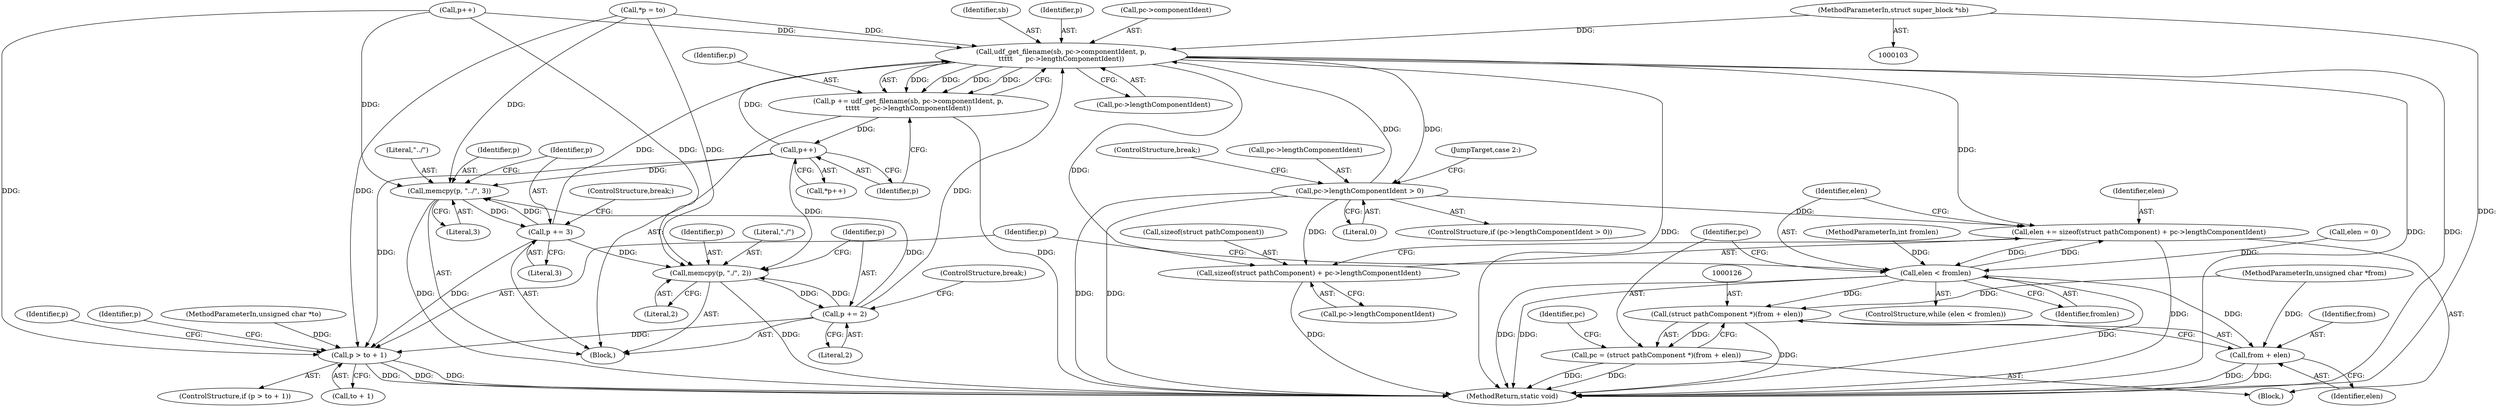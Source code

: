 digraph "1_linux_0e5cc9a40ada6046e6bc3bdfcd0c0d7e4b706b14_1@pointer" {
"1000104" [label="(MethodParameterIn,struct super_block *sb)"];
"1000174" [label="(Call,udf_get_filename(sb, pc->componentIdent, p,\n\t\t\t\t\t      pc->lengthComponentIdent))"];
"1000137" [label="(Call,pc->lengthComponentIdent > 0)"];
"1000189" [label="(Call,elen += sizeof(struct pathComponent) + pc->lengthComponentIdent)"];
"1000119" [label="(Call,elen < fromlen)"];
"1000125" [label="(Call,(struct pathComponent *)(from + elen))"];
"1000123" [label="(Call,pc = (struct pathComponent *)(from + elen))"];
"1000127" [label="(Call,from + elen)"];
"1000191" [label="(Call,sizeof(struct pathComponent) + pc->lengthComponentIdent)"];
"1000172" [label="(Call,p += udf_get_filename(sb, pc->componentIdent, p,\n\t\t\t\t\t      pc->lengthComponentIdent))"];
"1000185" [label="(Call,p++)"];
"1000154" [label="(Call,memcpy(p, \"../\", 3))"];
"1000158" [label="(Call,p += 3)"];
"1000163" [label="(Call,memcpy(p, \"./\", 2))"];
"1000167" [label="(Call,p += 2)"];
"1000198" [label="(Call,p > to + 1)"];
"1000197" [label="(ControlStructure,if (p > to + 1))"];
"1000166" [label="(Literal,2)"];
"1000175" [label="(Identifier,sb)"];
"1000198" [label="(Call,p > to + 1)"];
"1000128" [label="(Identifier,from)"];
"1000122" [label="(Block,)"];
"1000191" [label="(Call,sizeof(struct pathComponent) + pc->lengthComponentIdent)"];
"1000186" [label="(Identifier,p)"];
"1000137" [label="(Call,pc->lengthComponentIdent > 0)"];
"1000143" [label="(JumpTarget,case 2:)"];
"1000167" [label="(Call,p += 2)"];
"1000194" [label="(Call,pc->lengthComponentIdent)"];
"1000215" [label="(MethodReturn,static void)"];
"1000212" [label="(Identifier,p)"];
"1000180" [label="(Call,pc->lengthComponentIdent)"];
"1000157" [label="(Literal,3)"];
"1000155" [label="(Identifier,p)"];
"1000104" [label="(MethodParameterIn,struct super_block *sb)"];
"1000111" [label="(Call,elen = 0)"];
"1000141" [label="(Literal,0)"];
"1000205" [label="(Identifier,p)"];
"1000165" [label="(Literal,\"./\")"];
"1000189" [label="(Call,elen += sizeof(struct pathComponent) + pc->lengthComponentIdent)"];
"1000120" [label="(Identifier,elen)"];
"1000190" [label="(Identifier,elen)"];
"1000184" [label="(Call,*p++)"];
"1000142" [label="(ControlStructure,break;)"];
"1000156" [label="(Literal,\"../\")"];
"1000119" [label="(Call,elen < fromlen)"];
"1000118" [label="(ControlStructure,while (elen < fromlen))"];
"1000136" [label="(ControlStructure,if (pc->lengthComponentIdent > 0))"];
"1000138" [label="(Call,pc->lengthComponentIdent)"];
"1000160" [label="(Literal,3)"];
"1000161" [label="(ControlStructure,break;)"];
"1000164" [label="(Identifier,p)"];
"1000169" [label="(Literal,2)"];
"1000200" [label="(Call,to + 1)"];
"1000124" [label="(Identifier,pc)"];
"1000129" [label="(Identifier,elen)"];
"1000107" [label="(MethodParameterIn,unsigned char *to)"];
"1000159" [label="(Identifier,p)"];
"1000125" [label="(Call,(struct pathComponent *)(from + elen))"];
"1000127" [label="(Call,from + elen)"];
"1000168" [label="(Identifier,p)"];
"1000163" [label="(Call,memcpy(p, \"./\", 2))"];
"1000106" [label="(MethodParameterIn,int fromlen)"];
"1000149" [label="(Call,p++)"];
"1000115" [label="(Call,*p = to)"];
"1000154" [label="(Call,memcpy(p, \"../\", 3))"];
"1000179" [label="(Identifier,p)"];
"1000176" [label="(Call,pc->componentIdent)"];
"1000134" [label="(Block,)"];
"1000192" [label="(Call,sizeof(struct pathComponent))"];
"1000174" [label="(Call,udf_get_filename(sb, pc->componentIdent, p,\n\t\t\t\t\t      pc->lengthComponentIdent))"];
"1000132" [label="(Identifier,pc)"];
"1000170" [label="(ControlStructure,break;)"];
"1000173" [label="(Identifier,p)"];
"1000105" [label="(MethodParameterIn,unsigned char *from)"];
"1000172" [label="(Call,p += udf_get_filename(sb, pc->componentIdent, p,\n\t\t\t\t\t      pc->lengthComponentIdent))"];
"1000158" [label="(Call,p += 3)"];
"1000185" [label="(Call,p++)"];
"1000199" [label="(Identifier,p)"];
"1000121" [label="(Identifier,fromlen)"];
"1000123" [label="(Call,pc = (struct pathComponent *)(from + elen))"];
"1000104" -> "1000103"  [label="AST: "];
"1000104" -> "1000215"  [label="DDG: "];
"1000104" -> "1000174"  [label="DDG: "];
"1000174" -> "1000172"  [label="AST: "];
"1000174" -> "1000180"  [label="CFG: "];
"1000175" -> "1000174"  [label="AST: "];
"1000176" -> "1000174"  [label="AST: "];
"1000179" -> "1000174"  [label="AST: "];
"1000180" -> "1000174"  [label="AST: "];
"1000172" -> "1000174"  [label="CFG: "];
"1000174" -> "1000215"  [label="DDG: "];
"1000174" -> "1000215"  [label="DDG: "];
"1000174" -> "1000215"  [label="DDG: "];
"1000174" -> "1000137"  [label="DDG: "];
"1000174" -> "1000172"  [label="DDG: "];
"1000174" -> "1000172"  [label="DDG: "];
"1000174" -> "1000172"  [label="DDG: "];
"1000174" -> "1000172"  [label="DDG: "];
"1000158" -> "1000174"  [label="DDG: "];
"1000149" -> "1000174"  [label="DDG: "];
"1000115" -> "1000174"  [label="DDG: "];
"1000167" -> "1000174"  [label="DDG: "];
"1000185" -> "1000174"  [label="DDG: "];
"1000137" -> "1000174"  [label="DDG: "];
"1000174" -> "1000189"  [label="DDG: "];
"1000174" -> "1000191"  [label="DDG: "];
"1000137" -> "1000136"  [label="AST: "];
"1000137" -> "1000141"  [label="CFG: "];
"1000138" -> "1000137"  [label="AST: "];
"1000141" -> "1000137"  [label="AST: "];
"1000142" -> "1000137"  [label="CFG: "];
"1000143" -> "1000137"  [label="CFG: "];
"1000137" -> "1000215"  [label="DDG: "];
"1000137" -> "1000215"  [label="DDG: "];
"1000137" -> "1000189"  [label="DDG: "];
"1000137" -> "1000191"  [label="DDG: "];
"1000189" -> "1000122"  [label="AST: "];
"1000189" -> "1000191"  [label="CFG: "];
"1000190" -> "1000189"  [label="AST: "];
"1000191" -> "1000189"  [label="AST: "];
"1000120" -> "1000189"  [label="CFG: "];
"1000189" -> "1000215"  [label="DDG: "];
"1000189" -> "1000119"  [label="DDG: "];
"1000119" -> "1000189"  [label="DDG: "];
"1000119" -> "1000118"  [label="AST: "];
"1000119" -> "1000121"  [label="CFG: "];
"1000120" -> "1000119"  [label="AST: "];
"1000121" -> "1000119"  [label="AST: "];
"1000124" -> "1000119"  [label="CFG: "];
"1000199" -> "1000119"  [label="CFG: "];
"1000119" -> "1000215"  [label="DDG: "];
"1000119" -> "1000215"  [label="DDG: "];
"1000119" -> "1000215"  [label="DDG: "];
"1000111" -> "1000119"  [label="DDG: "];
"1000106" -> "1000119"  [label="DDG: "];
"1000119" -> "1000125"  [label="DDG: "];
"1000119" -> "1000127"  [label="DDG: "];
"1000125" -> "1000123"  [label="AST: "];
"1000125" -> "1000127"  [label="CFG: "];
"1000126" -> "1000125"  [label="AST: "];
"1000127" -> "1000125"  [label="AST: "];
"1000123" -> "1000125"  [label="CFG: "];
"1000125" -> "1000215"  [label="DDG: "];
"1000125" -> "1000123"  [label="DDG: "];
"1000105" -> "1000125"  [label="DDG: "];
"1000123" -> "1000122"  [label="AST: "];
"1000124" -> "1000123"  [label="AST: "];
"1000132" -> "1000123"  [label="CFG: "];
"1000123" -> "1000215"  [label="DDG: "];
"1000123" -> "1000215"  [label="DDG: "];
"1000127" -> "1000129"  [label="CFG: "];
"1000128" -> "1000127"  [label="AST: "];
"1000129" -> "1000127"  [label="AST: "];
"1000127" -> "1000215"  [label="DDG: "];
"1000127" -> "1000215"  [label="DDG: "];
"1000105" -> "1000127"  [label="DDG: "];
"1000191" -> "1000194"  [label="CFG: "];
"1000192" -> "1000191"  [label="AST: "];
"1000194" -> "1000191"  [label="AST: "];
"1000191" -> "1000215"  [label="DDG: "];
"1000172" -> "1000134"  [label="AST: "];
"1000173" -> "1000172"  [label="AST: "];
"1000186" -> "1000172"  [label="CFG: "];
"1000172" -> "1000215"  [label="DDG: "];
"1000172" -> "1000185"  [label="DDG: "];
"1000185" -> "1000184"  [label="AST: "];
"1000185" -> "1000186"  [label="CFG: "];
"1000186" -> "1000185"  [label="AST: "];
"1000184" -> "1000185"  [label="CFG: "];
"1000185" -> "1000154"  [label="DDG: "];
"1000185" -> "1000163"  [label="DDG: "];
"1000185" -> "1000198"  [label="DDG: "];
"1000154" -> "1000134"  [label="AST: "];
"1000154" -> "1000157"  [label="CFG: "];
"1000155" -> "1000154"  [label="AST: "];
"1000156" -> "1000154"  [label="AST: "];
"1000157" -> "1000154"  [label="AST: "];
"1000159" -> "1000154"  [label="CFG: "];
"1000154" -> "1000215"  [label="DDG: "];
"1000158" -> "1000154"  [label="DDG: "];
"1000149" -> "1000154"  [label="DDG: "];
"1000115" -> "1000154"  [label="DDG: "];
"1000167" -> "1000154"  [label="DDG: "];
"1000154" -> "1000158"  [label="DDG: "];
"1000158" -> "1000134"  [label="AST: "];
"1000158" -> "1000160"  [label="CFG: "];
"1000159" -> "1000158"  [label="AST: "];
"1000160" -> "1000158"  [label="AST: "];
"1000161" -> "1000158"  [label="CFG: "];
"1000158" -> "1000163"  [label="DDG: "];
"1000158" -> "1000198"  [label="DDG: "];
"1000163" -> "1000134"  [label="AST: "];
"1000163" -> "1000166"  [label="CFG: "];
"1000164" -> "1000163"  [label="AST: "];
"1000165" -> "1000163"  [label="AST: "];
"1000166" -> "1000163"  [label="AST: "];
"1000168" -> "1000163"  [label="CFG: "];
"1000163" -> "1000215"  [label="DDG: "];
"1000149" -> "1000163"  [label="DDG: "];
"1000115" -> "1000163"  [label="DDG: "];
"1000167" -> "1000163"  [label="DDG: "];
"1000163" -> "1000167"  [label="DDG: "];
"1000167" -> "1000134"  [label="AST: "];
"1000167" -> "1000169"  [label="CFG: "];
"1000168" -> "1000167"  [label="AST: "];
"1000169" -> "1000167"  [label="AST: "];
"1000170" -> "1000167"  [label="CFG: "];
"1000167" -> "1000198"  [label="DDG: "];
"1000198" -> "1000197"  [label="AST: "];
"1000198" -> "1000200"  [label="CFG: "];
"1000199" -> "1000198"  [label="AST: "];
"1000200" -> "1000198"  [label="AST: "];
"1000205" -> "1000198"  [label="CFG: "];
"1000212" -> "1000198"  [label="CFG: "];
"1000198" -> "1000215"  [label="DDG: "];
"1000198" -> "1000215"  [label="DDG: "];
"1000198" -> "1000215"  [label="DDG: "];
"1000149" -> "1000198"  [label="DDG: "];
"1000115" -> "1000198"  [label="DDG: "];
"1000107" -> "1000198"  [label="DDG: "];
}
